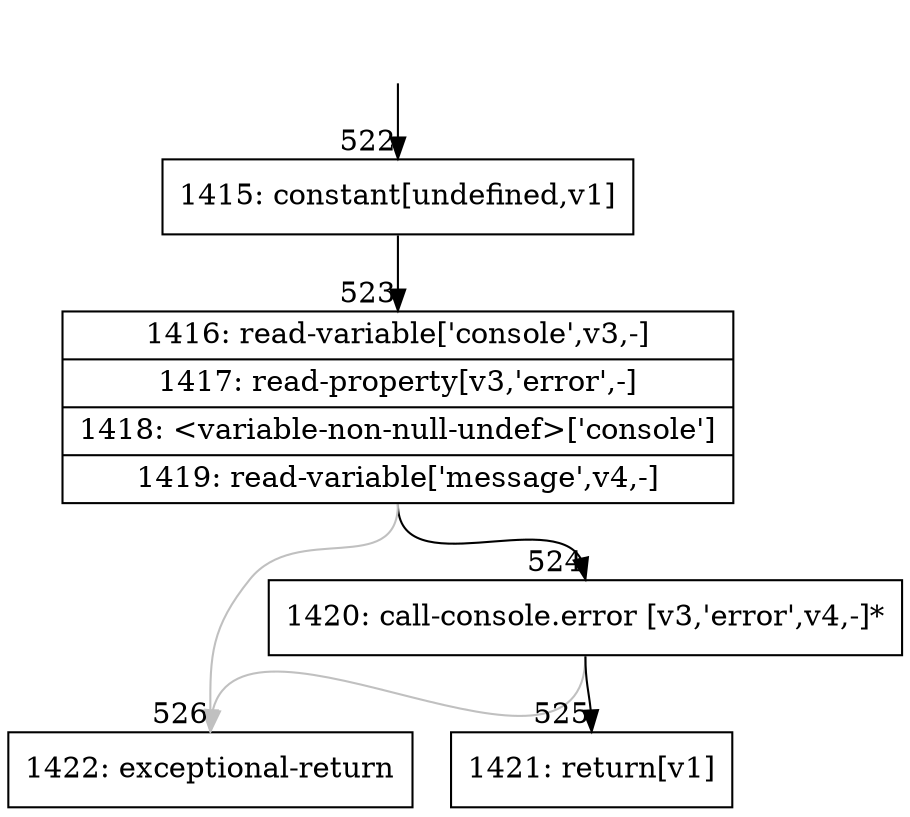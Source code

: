 digraph {
rankdir="TD"
BB_entry51[shape=none,label=""];
BB_entry51 -> BB522 [tailport=s, headport=n, headlabel="    522"]
BB522 [shape=record label="{1415: constant[undefined,v1]}" ] 
BB522 -> BB523 [tailport=s, headport=n, headlabel="      523"]
BB523 [shape=record label="{1416: read-variable['console',v3,-]|1417: read-property[v3,'error',-]|1418: \<variable-non-null-undef\>['console']|1419: read-variable['message',v4,-]}" ] 
BB523 -> BB524 [tailport=s, headport=n, headlabel="      524"]
BB523 -> BB526 [tailport=s, headport=n, color=gray, headlabel="      526"]
BB524 [shape=record label="{1420: call-console.error [v3,'error',v4,-]*}" ] 
BB524 -> BB525 [tailport=s, headport=n, headlabel="      525"]
BB524 -> BB526 [tailport=s, headport=n, color=gray]
BB525 [shape=record label="{1421: return[v1]}" ] 
BB526 [shape=record label="{1422: exceptional-return}" ] 
//#$~ 788
}
